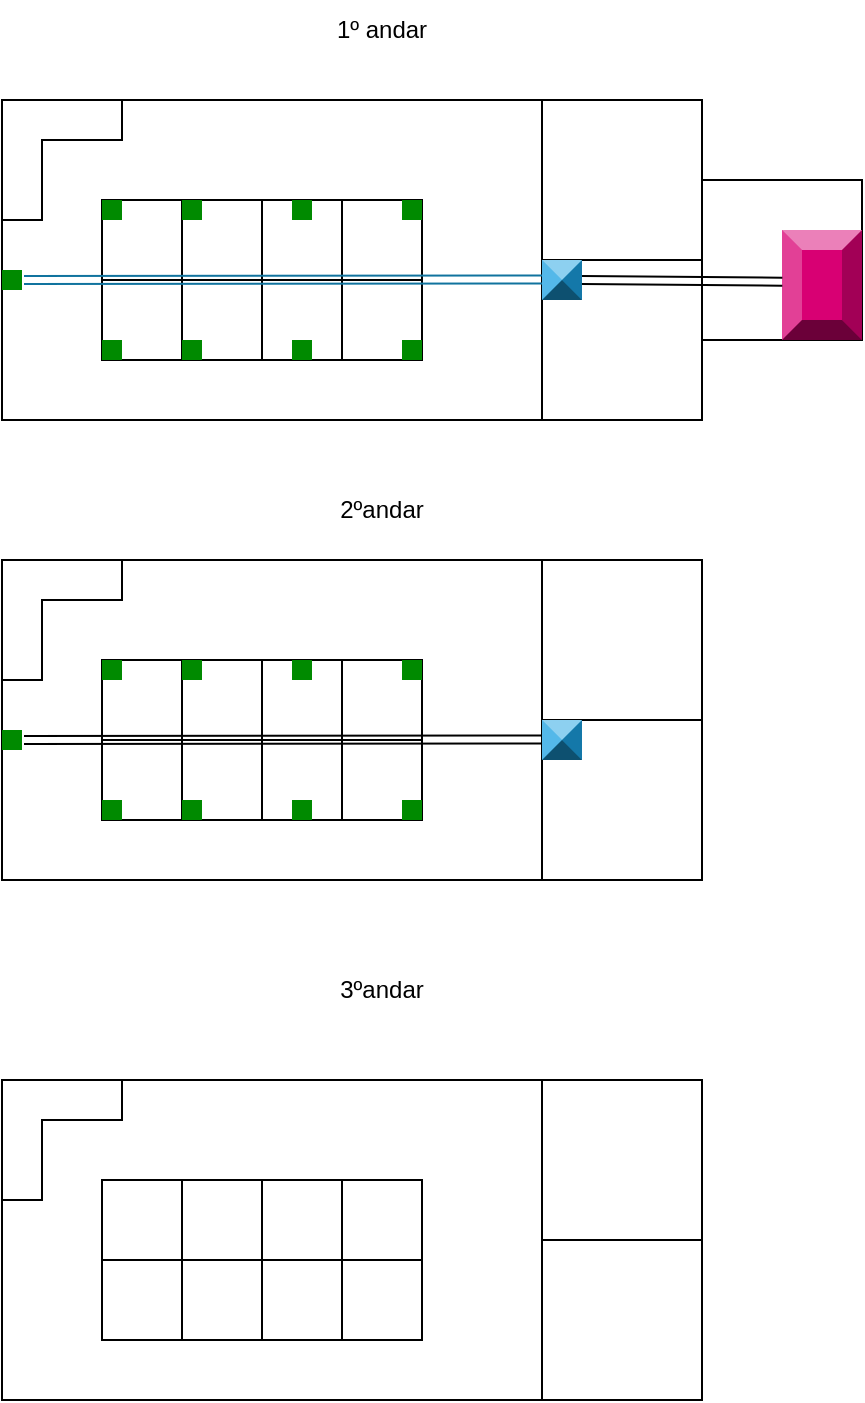 <mxfile version="24.8.4">
  <diagram name="Página-1" id="rd1araRLgyyqAQQ0E0fI">
    <mxGraphModel dx="819" dy="442" grid="1" gridSize="10" guides="1" tooltips="1" connect="1" arrows="1" fold="1" page="1" pageScale="1" pageWidth="827" pageHeight="1169" math="0" shadow="0">
      <root>
        <mxCell id="0" />
        <mxCell id="1" parent="0" />
        <mxCell id="WoEynEt4-xypaKONyxZ4-16" value="1º andar" style="text;html=1;align=center;verticalAlign=middle;whiteSpace=wrap;rounded=0;" vertex="1" parent="1">
          <mxGeometry x="340" y="80" width="60" height="30" as="geometry" />
        </mxCell>
        <mxCell id="WoEynEt4-xypaKONyxZ4-25" value="&lt;div&gt;2ºandar&lt;/div&gt;" style="text;html=1;align=center;verticalAlign=middle;whiteSpace=wrap;rounded=0;" vertex="1" parent="1">
          <mxGeometry x="340" y="320" width="60" height="30" as="geometry" />
        </mxCell>
        <mxCell id="WoEynEt4-xypaKONyxZ4-26" value="3ºandar" style="text;html=1;align=center;verticalAlign=middle;whiteSpace=wrap;rounded=0;" vertex="1" parent="1">
          <mxGeometry x="340" y="560" width="60" height="30" as="geometry" />
        </mxCell>
        <mxCell id="WoEynEt4-xypaKONyxZ4-66" value="" style="rounded=0;whiteSpace=wrap;html=1;" vertex="1" parent="1">
          <mxGeometry x="180" y="360" width="270" height="160" as="geometry" />
        </mxCell>
        <mxCell id="WoEynEt4-xypaKONyxZ4-67" value="" style="whiteSpace=wrap;html=1;aspect=fixed;" vertex="1" parent="1">
          <mxGeometry x="450" y="360" width="80" height="80" as="geometry" />
        </mxCell>
        <mxCell id="WoEynEt4-xypaKONyxZ4-68" value="" style="whiteSpace=wrap;html=1;aspect=fixed;" vertex="1" parent="1">
          <mxGeometry x="450" y="440" width="80" height="80" as="geometry" />
        </mxCell>
        <mxCell id="WoEynEt4-xypaKONyxZ4-69" value="" style="shape=corner;whiteSpace=wrap;html=1;" vertex="1" parent="1">
          <mxGeometry x="180" y="360" width="60" height="60" as="geometry" />
        </mxCell>
        <mxCell id="WoEynEt4-xypaKONyxZ4-70" value="" style="whiteSpace=wrap;html=1;aspect=fixed;" vertex="1" parent="1">
          <mxGeometry x="230" y="410" width="40" height="40" as="geometry" />
        </mxCell>
        <mxCell id="WoEynEt4-xypaKONyxZ4-71" value="" style="whiteSpace=wrap;html=1;aspect=fixed;" vertex="1" parent="1">
          <mxGeometry x="270" y="410" width="40" height="40" as="geometry" />
        </mxCell>
        <mxCell id="WoEynEt4-xypaKONyxZ4-72" value="" style="whiteSpace=wrap;html=1;aspect=fixed;" vertex="1" parent="1">
          <mxGeometry x="310" y="410" width="40" height="40" as="geometry" />
        </mxCell>
        <mxCell id="WoEynEt4-xypaKONyxZ4-73" value="" style="whiteSpace=wrap;html=1;aspect=fixed;" vertex="1" parent="1">
          <mxGeometry x="350" y="410" width="40" height="40" as="geometry" />
        </mxCell>
        <mxCell id="WoEynEt4-xypaKONyxZ4-74" value="" style="whiteSpace=wrap;html=1;aspect=fixed;" vertex="1" parent="1">
          <mxGeometry x="230" y="450" width="40" height="40" as="geometry" />
        </mxCell>
        <mxCell id="WoEynEt4-xypaKONyxZ4-75" value="" style="whiteSpace=wrap;html=1;aspect=fixed;" vertex="1" parent="1">
          <mxGeometry x="270" y="450" width="40" height="40" as="geometry" />
        </mxCell>
        <mxCell id="WoEynEt4-xypaKONyxZ4-76" value="" style="whiteSpace=wrap;html=1;aspect=fixed;" vertex="1" parent="1">
          <mxGeometry x="310" y="450" width="40" height="40" as="geometry" />
        </mxCell>
        <mxCell id="WoEynEt4-xypaKONyxZ4-77" value="" style="whiteSpace=wrap;html=1;aspect=fixed;" vertex="1" parent="1">
          <mxGeometry x="350" y="450" width="40" height="40" as="geometry" />
        </mxCell>
        <mxCell id="WoEynEt4-xypaKONyxZ4-78" value="" style="rounded=0;whiteSpace=wrap;html=1;" vertex="1" parent="1">
          <mxGeometry x="180" y="620" width="270" height="160" as="geometry" />
        </mxCell>
        <mxCell id="WoEynEt4-xypaKONyxZ4-79" value="" style="whiteSpace=wrap;html=1;aspect=fixed;" vertex="1" parent="1">
          <mxGeometry x="450" y="620" width="80" height="80" as="geometry" />
        </mxCell>
        <mxCell id="WoEynEt4-xypaKONyxZ4-80" value="" style="whiteSpace=wrap;html=1;aspect=fixed;" vertex="1" parent="1">
          <mxGeometry x="450" y="700" width="80" height="80" as="geometry" />
        </mxCell>
        <mxCell id="WoEynEt4-xypaKONyxZ4-81" value="" style="shape=corner;whiteSpace=wrap;html=1;" vertex="1" parent="1">
          <mxGeometry x="180" y="620" width="60" height="60" as="geometry" />
        </mxCell>
        <mxCell id="WoEynEt4-xypaKONyxZ4-82" value="" style="whiteSpace=wrap;html=1;aspect=fixed;" vertex="1" parent="1">
          <mxGeometry x="230" y="670" width="40" height="40" as="geometry" />
        </mxCell>
        <mxCell id="WoEynEt4-xypaKONyxZ4-83" value="" style="whiteSpace=wrap;html=1;aspect=fixed;" vertex="1" parent="1">
          <mxGeometry x="270" y="670" width="40" height="40" as="geometry" />
        </mxCell>
        <mxCell id="WoEynEt4-xypaKONyxZ4-84" value="" style="whiteSpace=wrap;html=1;aspect=fixed;" vertex="1" parent="1">
          <mxGeometry x="310" y="670" width="40" height="40" as="geometry" />
        </mxCell>
        <mxCell id="WoEynEt4-xypaKONyxZ4-85" value="" style="whiteSpace=wrap;html=1;aspect=fixed;" vertex="1" parent="1">
          <mxGeometry x="350" y="670" width="40" height="40" as="geometry" />
        </mxCell>
        <mxCell id="WoEynEt4-xypaKONyxZ4-86" value="" style="whiteSpace=wrap;html=1;aspect=fixed;" vertex="1" parent="1">
          <mxGeometry x="230" y="710" width="40" height="40" as="geometry" />
        </mxCell>
        <mxCell id="WoEynEt4-xypaKONyxZ4-87" value="" style="whiteSpace=wrap;html=1;aspect=fixed;" vertex="1" parent="1">
          <mxGeometry x="270" y="710" width="40" height="40" as="geometry" />
        </mxCell>
        <mxCell id="WoEynEt4-xypaKONyxZ4-88" value="" style="whiteSpace=wrap;html=1;aspect=fixed;" vertex="1" parent="1">
          <mxGeometry x="310" y="710" width="40" height="40" as="geometry" />
        </mxCell>
        <mxCell id="WoEynEt4-xypaKONyxZ4-89" value="" style="whiteSpace=wrap;html=1;aspect=fixed;" vertex="1" parent="1">
          <mxGeometry x="350" y="710" width="40" height="40" as="geometry" />
        </mxCell>
        <mxCell id="WoEynEt4-xypaKONyxZ4-98" value="&lt;div&gt;&lt;br&gt;&lt;/div&gt;&lt;div&gt;&lt;br&gt;&lt;/div&gt;" style="labelPosition=center;verticalLabelPosition=middle;align=center;html=1;shape=mxgraph.basic.shaded_button;dx=10;fillColor=#1ba1e2;strokeColor=#006EAF;whiteSpace=wrap;fontColor=#ffffff;" vertex="1" parent="1">
          <mxGeometry x="450" y="440" width="20" height="20" as="geometry" />
        </mxCell>
        <mxCell id="WoEynEt4-xypaKONyxZ4-99" value="&lt;div&gt;&lt;br&gt;&lt;/div&gt;&lt;div&gt;&lt;br&gt;&lt;/div&gt;" style="labelPosition=center;verticalLabelPosition=middle;align=center;html=1;shape=mxgraph.basic.shaded_button;dx=0;fillColor=#008a00;strokeColor=#005700;whiteSpace=wrap;fontColor=#ffffff;" vertex="1" parent="1">
          <mxGeometry x="380" y="480" width="10" height="10" as="geometry" />
        </mxCell>
        <mxCell id="WoEynEt4-xypaKONyxZ4-100" value="&lt;div&gt;&lt;br&gt;&lt;/div&gt;&lt;div&gt;&lt;br&gt;&lt;/div&gt;" style="labelPosition=center;verticalLabelPosition=middle;align=center;html=1;shape=mxgraph.basic.shaded_button;dx=0;fillColor=#008a00;strokeColor=#005700;whiteSpace=wrap;fontColor=#ffffff;" vertex="1" parent="1">
          <mxGeometry x="380" y="410" width="10" height="10" as="geometry" />
        </mxCell>
        <mxCell id="WoEynEt4-xypaKONyxZ4-101" value="&lt;div&gt;&lt;br&gt;&lt;/div&gt;&lt;div&gt;&lt;br&gt;&lt;/div&gt;" style="labelPosition=center;verticalLabelPosition=middle;align=center;html=1;shape=mxgraph.basic.shaded_button;dx=0;fillColor=#008a00;strokeColor=#005700;whiteSpace=wrap;fontColor=#ffffff;" vertex="1" parent="1">
          <mxGeometry x="325" y="410" width="10" height="10" as="geometry" />
        </mxCell>
        <mxCell id="WoEynEt4-xypaKONyxZ4-102" value="&lt;div&gt;&lt;br&gt;&lt;/div&gt;&lt;div&gt;&lt;br&gt;&lt;/div&gt;" style="labelPosition=center;verticalLabelPosition=middle;align=center;html=1;shape=mxgraph.basic.shaded_button;dx=0;fillColor=#008a00;strokeColor=#005700;whiteSpace=wrap;fontColor=#ffffff;" vertex="1" parent="1">
          <mxGeometry x="325" y="480" width="10" height="10" as="geometry" />
        </mxCell>
        <mxCell id="WoEynEt4-xypaKONyxZ4-103" value="&lt;div&gt;&lt;br&gt;&lt;/div&gt;&lt;div&gt;&lt;br&gt;&lt;/div&gt;" style="labelPosition=center;verticalLabelPosition=middle;align=center;html=1;shape=mxgraph.basic.shaded_button;dx=0;fillColor=#008a00;strokeColor=#005700;whiteSpace=wrap;fontColor=#ffffff;" vertex="1" parent="1">
          <mxGeometry x="270" y="480" width="10" height="10" as="geometry" />
        </mxCell>
        <mxCell id="WoEynEt4-xypaKONyxZ4-104" value="&lt;div&gt;&lt;br&gt;&lt;/div&gt;&lt;div&gt;&lt;br&gt;&lt;/div&gt;" style="labelPosition=center;verticalLabelPosition=middle;align=center;html=1;shape=mxgraph.basic.shaded_button;dx=0;fillColor=#008a00;strokeColor=#005700;whiteSpace=wrap;fontColor=#ffffff;" vertex="1" parent="1">
          <mxGeometry x="270" y="410" width="10" height="10" as="geometry" />
        </mxCell>
        <mxCell id="WoEynEt4-xypaKONyxZ4-105" value="&lt;div&gt;&lt;br&gt;&lt;/div&gt;&lt;div&gt;&lt;br&gt;&lt;/div&gt;" style="labelPosition=center;verticalLabelPosition=middle;align=center;html=1;shape=mxgraph.basic.shaded_button;dx=0;fillColor=#008a00;strokeColor=#005700;whiteSpace=wrap;fontColor=#ffffff;" vertex="1" parent="1">
          <mxGeometry x="230" y="410" width="10" height="10" as="geometry" />
        </mxCell>
        <mxCell id="WoEynEt4-xypaKONyxZ4-107" value="&lt;div&gt;&lt;br&gt;&lt;/div&gt;&lt;div&gt;&lt;br&gt;&lt;/div&gt;" style="labelPosition=center;verticalLabelPosition=middle;align=center;html=1;shape=mxgraph.basic.shaded_button;dx=0;fillColor=#008a00;strokeColor=#005700;whiteSpace=wrap;fontColor=#ffffff;" vertex="1" parent="1">
          <mxGeometry x="230" y="480" width="10" height="10" as="geometry" />
        </mxCell>
        <mxCell id="WoEynEt4-xypaKONyxZ4-108" value="&lt;div&gt;&lt;br&gt;&lt;/div&gt;&lt;div&gt;&lt;br&gt;&lt;/div&gt;" style="labelPosition=center;verticalLabelPosition=middle;align=center;html=1;shape=mxgraph.basic.shaded_button;dx=0;fillColor=#008a00;strokeColor=#005700;whiteSpace=wrap;fontColor=#ffffff;" vertex="1" parent="1">
          <mxGeometry x="180" y="445" width="10" height="10" as="geometry" />
        </mxCell>
        <mxCell id="WoEynEt4-xypaKONyxZ4-109" value="" style="whiteSpace=wrap;html=1;aspect=fixed;" vertex="1" parent="1">
          <mxGeometry x="530" y="170" width="80" height="80" as="geometry" />
        </mxCell>
        <mxCell id="WoEynEt4-xypaKONyxZ4-110" value="&lt;div&gt;&lt;br&gt;&lt;/div&gt;&lt;div&gt;&lt;br&gt;&lt;/div&gt;" style="labelPosition=center;verticalLabelPosition=middle;align=center;html=1;shape=mxgraph.basic.shaded_button;dx=10;fillColor=#d80073;strokeColor=#A50040;whiteSpace=wrap;fontColor=#ffffff;" vertex="1" parent="1">
          <mxGeometry x="570" y="195" width="40" height="55" as="geometry" />
        </mxCell>
        <mxCell id="WoEynEt4-xypaKONyxZ4-112" value="" style="shape=link;html=1;rounded=0;" edge="1" parent="1">
          <mxGeometry width="100" relative="1" as="geometry">
            <mxPoint x="191" y="450" as="sourcePoint" />
            <mxPoint x="450" y="449.71" as="targetPoint" />
          </mxGeometry>
        </mxCell>
        <mxCell id="WoEynEt4-xypaKONyxZ4-113" value="" style="rounded=0;whiteSpace=wrap;html=1;" vertex="1" parent="1">
          <mxGeometry x="180" y="130" width="270" height="160" as="geometry" />
        </mxCell>
        <mxCell id="WoEynEt4-xypaKONyxZ4-114" value="" style="whiteSpace=wrap;html=1;aspect=fixed;" vertex="1" parent="1">
          <mxGeometry x="450" y="130" width="80" height="80" as="geometry" />
        </mxCell>
        <mxCell id="WoEynEt4-xypaKONyxZ4-115" value="" style="whiteSpace=wrap;html=1;aspect=fixed;" vertex="1" parent="1">
          <mxGeometry x="450" y="210" width="80" height="80" as="geometry" />
        </mxCell>
        <mxCell id="WoEynEt4-xypaKONyxZ4-116" value="" style="shape=corner;whiteSpace=wrap;html=1;" vertex="1" parent="1">
          <mxGeometry x="180" y="130" width="60" height="60" as="geometry" />
        </mxCell>
        <mxCell id="WoEynEt4-xypaKONyxZ4-117" value="" style="whiteSpace=wrap;html=1;aspect=fixed;" vertex="1" parent="1">
          <mxGeometry x="230" y="180" width="40" height="40" as="geometry" />
        </mxCell>
        <mxCell id="WoEynEt4-xypaKONyxZ4-118" value="" style="whiteSpace=wrap;html=1;aspect=fixed;" vertex="1" parent="1">
          <mxGeometry x="270" y="180" width="40" height="40" as="geometry" />
        </mxCell>
        <mxCell id="WoEynEt4-xypaKONyxZ4-119" value="" style="whiteSpace=wrap;html=1;aspect=fixed;" vertex="1" parent="1">
          <mxGeometry x="310" y="180" width="40" height="40" as="geometry" />
        </mxCell>
        <mxCell id="WoEynEt4-xypaKONyxZ4-120" value="" style="whiteSpace=wrap;html=1;aspect=fixed;" vertex="1" parent="1">
          <mxGeometry x="350" y="180" width="40" height="40" as="geometry" />
        </mxCell>
        <mxCell id="WoEynEt4-xypaKONyxZ4-121" value="" style="whiteSpace=wrap;html=1;aspect=fixed;" vertex="1" parent="1">
          <mxGeometry x="230" y="220" width="40" height="40" as="geometry" />
        </mxCell>
        <mxCell id="WoEynEt4-xypaKONyxZ4-122" value="" style="whiteSpace=wrap;html=1;aspect=fixed;" vertex="1" parent="1">
          <mxGeometry x="270" y="220" width="40" height="40" as="geometry" />
        </mxCell>
        <mxCell id="WoEynEt4-xypaKONyxZ4-123" value="" style="whiteSpace=wrap;html=1;aspect=fixed;" vertex="1" parent="1">
          <mxGeometry x="310" y="220" width="40" height="40" as="geometry" />
        </mxCell>
        <mxCell id="WoEynEt4-xypaKONyxZ4-124" value="" style="whiteSpace=wrap;html=1;aspect=fixed;" vertex="1" parent="1">
          <mxGeometry x="350" y="220" width="40" height="40" as="geometry" />
        </mxCell>
        <mxCell id="WoEynEt4-xypaKONyxZ4-125" value="&lt;div&gt;&lt;br&gt;&lt;/div&gt;&lt;div&gt;&lt;br&gt;&lt;/div&gt;" style="labelPosition=center;verticalLabelPosition=middle;align=center;html=1;shape=mxgraph.basic.shaded_button;dx=10;fillColor=#1ba1e2;strokeColor=#006EAF;whiteSpace=wrap;fontColor=#ffffff;" vertex="1" parent="1">
          <mxGeometry x="450" y="210" width="20" height="20" as="geometry" />
        </mxCell>
        <mxCell id="WoEynEt4-xypaKONyxZ4-126" value="&lt;div&gt;&lt;br&gt;&lt;/div&gt;&lt;div&gt;&lt;br&gt;&lt;/div&gt;" style="labelPosition=center;verticalLabelPosition=middle;align=center;html=1;shape=mxgraph.basic.shaded_button;dx=0;fillColor=#008a00;strokeColor=#005700;whiteSpace=wrap;fontColor=#ffffff;" vertex="1" parent="1">
          <mxGeometry x="380" y="250" width="10" height="10" as="geometry" />
        </mxCell>
        <mxCell id="WoEynEt4-xypaKONyxZ4-127" value="&lt;div&gt;&lt;br&gt;&lt;/div&gt;&lt;div&gt;&lt;br&gt;&lt;/div&gt;" style="labelPosition=center;verticalLabelPosition=middle;align=center;html=1;shape=mxgraph.basic.shaded_button;dx=0;fillColor=#008a00;strokeColor=#005700;whiteSpace=wrap;fontColor=#ffffff;" vertex="1" parent="1">
          <mxGeometry x="380" y="180" width="10" height="10" as="geometry" />
        </mxCell>
        <mxCell id="WoEynEt4-xypaKONyxZ4-128" value="&lt;div&gt;&lt;br&gt;&lt;/div&gt;&lt;div&gt;&lt;br&gt;&lt;/div&gt;" style="labelPosition=center;verticalLabelPosition=middle;align=center;html=1;shape=mxgraph.basic.shaded_button;dx=0;fillColor=#008a00;strokeColor=#005700;whiteSpace=wrap;fontColor=#ffffff;" vertex="1" parent="1">
          <mxGeometry x="325" y="180" width="10" height="10" as="geometry" />
        </mxCell>
        <mxCell id="WoEynEt4-xypaKONyxZ4-129" value="&lt;div&gt;&lt;br&gt;&lt;/div&gt;&lt;div&gt;&lt;br&gt;&lt;/div&gt;" style="labelPosition=center;verticalLabelPosition=middle;align=center;html=1;shape=mxgraph.basic.shaded_button;dx=0;fillColor=#008a00;strokeColor=#005700;whiteSpace=wrap;fontColor=#ffffff;" vertex="1" parent="1">
          <mxGeometry x="325" y="250" width="10" height="10" as="geometry" />
        </mxCell>
        <mxCell id="WoEynEt4-xypaKONyxZ4-130" value="&lt;div&gt;&lt;br&gt;&lt;/div&gt;&lt;div&gt;&lt;br&gt;&lt;/div&gt;" style="labelPosition=center;verticalLabelPosition=middle;align=center;html=1;shape=mxgraph.basic.shaded_button;dx=0;fillColor=#008a00;strokeColor=#005700;whiteSpace=wrap;fontColor=#ffffff;" vertex="1" parent="1">
          <mxGeometry x="270" y="250" width="10" height="10" as="geometry" />
        </mxCell>
        <mxCell id="WoEynEt4-xypaKONyxZ4-131" value="&lt;div&gt;&lt;br&gt;&lt;/div&gt;&lt;div&gt;&lt;br&gt;&lt;/div&gt;" style="labelPosition=center;verticalLabelPosition=middle;align=center;html=1;shape=mxgraph.basic.shaded_button;dx=0;fillColor=#008a00;strokeColor=#005700;whiteSpace=wrap;fontColor=#ffffff;" vertex="1" parent="1">
          <mxGeometry x="270" y="180" width="10" height="10" as="geometry" />
        </mxCell>
        <mxCell id="WoEynEt4-xypaKONyxZ4-132" value="&lt;div&gt;&lt;br&gt;&lt;/div&gt;&lt;div&gt;&lt;br&gt;&lt;/div&gt;" style="labelPosition=center;verticalLabelPosition=middle;align=center;html=1;shape=mxgraph.basic.shaded_button;dx=0;fillColor=#008a00;strokeColor=#005700;whiteSpace=wrap;fontColor=#ffffff;" vertex="1" parent="1">
          <mxGeometry x="230" y="180" width="10" height="10" as="geometry" />
        </mxCell>
        <mxCell id="WoEynEt4-xypaKONyxZ4-133" value="&lt;div&gt;&lt;br&gt;&lt;/div&gt;&lt;div&gt;&lt;br&gt;&lt;/div&gt;" style="labelPosition=center;verticalLabelPosition=middle;align=center;html=1;shape=mxgraph.basic.shaded_button;dx=0;fillColor=#008a00;strokeColor=#005700;whiteSpace=wrap;fontColor=#ffffff;" vertex="1" parent="1">
          <mxGeometry x="230" y="250" width="10" height="10" as="geometry" />
        </mxCell>
        <mxCell id="WoEynEt4-xypaKONyxZ4-134" value="&lt;div&gt;&lt;br&gt;&lt;/div&gt;&lt;div&gt;&lt;br&gt;&lt;/div&gt;" style="labelPosition=center;verticalLabelPosition=middle;align=center;html=1;shape=mxgraph.basic.shaded_button;dx=0;fillColor=#008a00;strokeColor=#005700;whiteSpace=wrap;fontColor=#ffffff;" vertex="1" parent="1">
          <mxGeometry x="180" y="215" width="10" height="10" as="geometry" />
        </mxCell>
        <mxCell id="WoEynEt4-xypaKONyxZ4-135" value="" style="shape=link;html=1;rounded=0;fillColor=#b1ddf0;strokeColor=#10739e;" edge="1" parent="1">
          <mxGeometry width="100" relative="1" as="geometry">
            <mxPoint x="191" y="220" as="sourcePoint" />
            <mxPoint x="450" y="219.71" as="targetPoint" />
          </mxGeometry>
        </mxCell>
        <mxCell id="WoEynEt4-xypaKONyxZ4-136" value="" style="shape=link;html=1;rounded=0;exitX=1;exitY=0.5;exitDx=0;exitDy=0;exitPerimeter=0;entryX=0.004;entryY=0.47;entryDx=0;entryDy=0;entryPerimeter=0;" edge="1" parent="1" source="WoEynEt4-xypaKONyxZ4-125" target="WoEynEt4-xypaKONyxZ4-110">
          <mxGeometry width="100" relative="1" as="geometry">
            <mxPoint x="480" y="220" as="sourcePoint" />
            <mxPoint x="580" y="220" as="targetPoint" />
          </mxGeometry>
        </mxCell>
      </root>
    </mxGraphModel>
  </diagram>
</mxfile>
